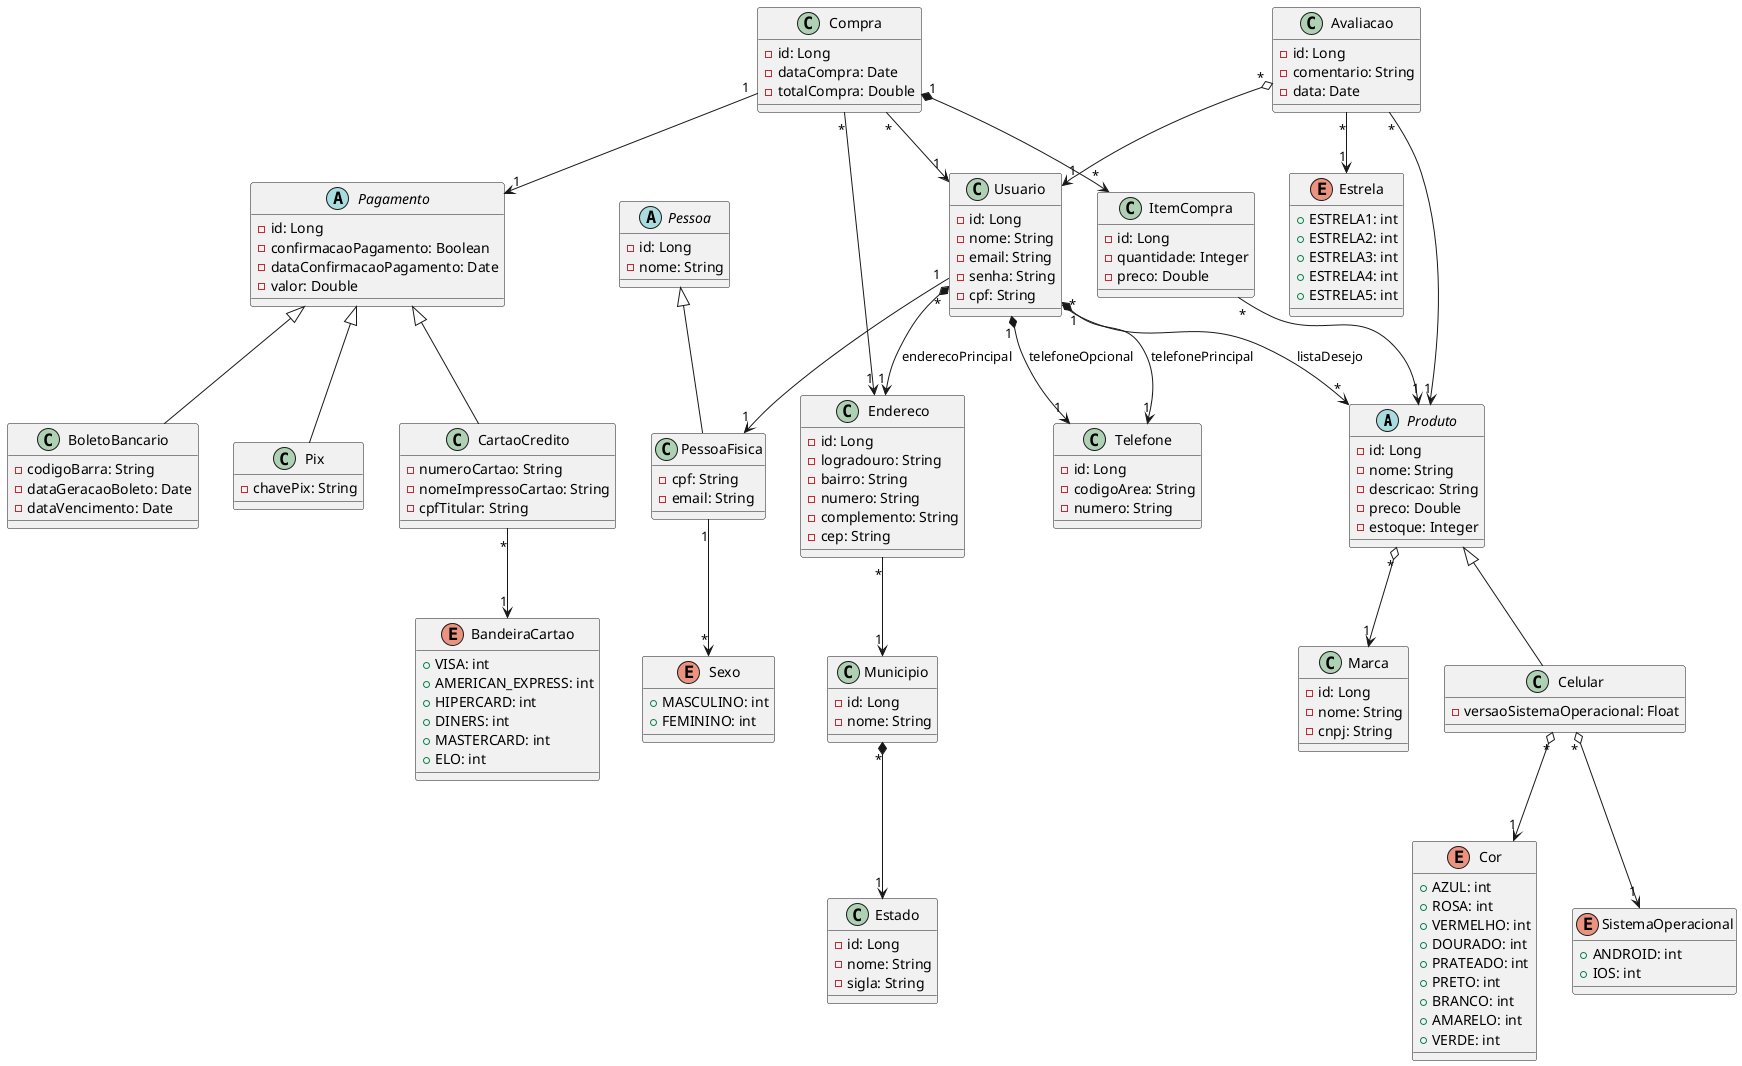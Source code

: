 Classes para implementação:

Celular, Usuario (com Telefone, Endereco e a "listaDesejo"), Avaliacao, Municipio, Estado

@startuml e-commerceCelular

    abstract class Produto {

        - id: Long
        - nome: String
        - descricao: String
        - preco: Double
        - estoque: Integer
    }

    class Celular {

        - versaoSistemaOperacional: Float
    }

    enum SistemaOperacional {

        + ANDROID: int
        + IOS: int
    }

    enum Cor {

        + AZUL: int
        + ROSA: int
        + VERMELHO: int
        + DOURADO: int
        + PRATEADO: int
        + PRETO: int
        + BRANCO: int
        + AMARELO: int
        + VERDE: int
    }

    class Marca {

        - id: Long
        - nome: String
        - cnpj: String
    }

    abstract class Pessoa {

        - id: Long
        - nome: String
    }

    class PessoaFisica {

        - cpf: String
        - email: String
    }

    enum Sexo {

        + MASCULINO: int
        + FEMININO: int
    }

    class Usuario {

        - id: Long
        - nome: String
        - email: String
        - senha: String
        - cpf: String
    }

    class Telefone {

        - id: Long
        - codigoArea: String
        - numero: String
    }

    class Compra {

        - id: Long
        - dataCompra: Date
        - totalCompra: Double
    }

    class ItemCompra {

        - id: Long
        - quantidade: Integer
        - preco: Double
    }

    class Endereco {

        - id: Long
        - logradouro: String
        - bairro: String
        - numero: String
        - complemento: String
        - cep: String
    }

    class Avaliacao {

        - id: Long
        - comentario: String
        - data: Date
    }

    enum Estrela {

        + ESTRELA1: int
        + ESTRELA2: int
        + ESTRELA3: int
        + ESTRELA4: int
        + ESTRELA5: int
    }

    abstract class Pagamento {

        - id: Long
        - confirmacaoPagamento: Boolean
        - dataConfirmacaoPagamento: Date
        - valor: Double
    }

    class BoletoBancario {

        - codigoBarra: String
        - dataGeracaoBoleto: Date
        - dataVencimento: Date
    }

    class Pix {

        - chavePix: String
    }

    class CartaoCredito {

        - numeroCartao: String
        - nomeImpressoCartao: String
        - cpfTitular: String
    }

    enum BandeiraCartao {

        + VISA: int
        + AMERICAN_EXPRESS: int
        + HIPERCARD: int
        + DINERS: int
        + MASTERCARD: int
        + ELO: int
    }

    class Estado {

        - id: Long
        - nome: String
        - sigla: String
    }

    class Municipio {

        - id: Long
        - nome: String
    }

    Produto "*" o--> "1" Marca

    Celular -up-|> Produto
    Celular "*" o--> "1" Cor
    Celular "*" o--> "1" SistemaOperacional

    Municipio "*" *--> "1" Estado

    Endereco "*" --> "1" Municipio

    PessoaFisica "1" --> "*" Sexo

    PessoaFisica -up-|> Pessoa

    Usuario "1" --> "1" PessoaFisica
    Usuario "*" --> "*" Produto: listaDesejo
    Usuario "1" *--> "1" Telefone: telefonePrincipal
    Usuario "1" *--> "1" Telefone: telefoneOpcional
    Usuario "*" *--> "1" Endereco: enderecoPrincipal

    ItemCompra "*" --> "1" Produto

    BoletoBancario -up-|> Pagamento

    Pix -up-|> Pagamento

    CartaoCredito -up-|> Pagamento
    CartaoCredito "*" --> "1" BandeiraCartao

    Compra "*" --> "1" Usuario
    Compra "1" *--> "*" ItemCompra
    Compra "*" --> "1" Endereco
    Compra "1" --> "1" Pagamento

    Avaliacao "*" --> "1" Estrela
    Avaliacao "*" o--> "1" Usuario
    Avaliacao "*" --> "1" Produto
@enduml